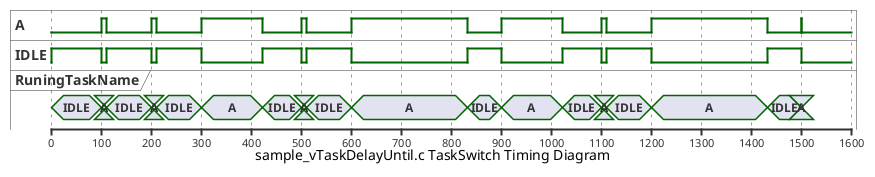 @startuml
binary "A" as A
binary "IDLE" as IDLE
concise "RuningTaskName" as RuningTaskName

caption sample_vTaskDelayUntil.c TaskSwitch Timing Diagram

scale 100 as 50 pixels

@0
A is low
IDLE is high
RuningTaskName is IDLE

@99
IDLE is low
A is high
RuningTaskName is A

@110
A is low
IDLE is high
RuningTaskName is IDLE

@199
IDLE is low
A is high
RuningTaskName is A

@210
A is low
IDLE is high
RuningTaskName is IDLE

@299
IDLE is low
A is high
RuningTaskName is A

@422
A is low
IDLE is high
RuningTaskName is IDLE

@499
IDLE is low
A is high
RuningTaskName is A

@510
A is low
IDLE is high
RuningTaskName is IDLE

@599
IDLE is low
A is high
RuningTaskName is A

@832
A is low
IDLE is high
RuningTaskName is IDLE

@899
IDLE is low
A is high
RuningTaskName is A

@1021
A is low
IDLE is high
RuningTaskName is IDLE

@1099
IDLE is low
A is high
RuningTaskName is A

@1110
A is low
IDLE is high
RuningTaskName is IDLE

@1199
IDLE is low
A is high
RuningTaskName is A

@1432
A is low
IDLE is high
RuningTaskName is IDLE

@1499
IDLE is low
A is high
RuningTaskName is A

@1500
IDLE is {hidden}
A is {hidden}
RuningTaskName is {hidden}

@enduml
